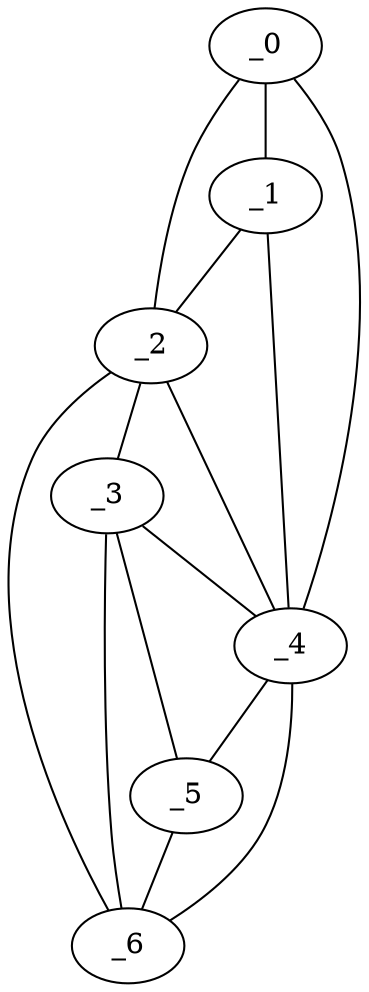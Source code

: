graph "obj11__125.gxl" {
	_0	 [x=24,
		y=28];
	_1	 [x=27,
		y=27];
	_0 -- _1	 [valence=2];
	_2	 [x=38,
		y=22];
	_0 -- _2	 [valence=1];
	_4	 [x=64,
		y=48];
	_0 -- _4	 [valence=1];
	_1 -- _2	 [valence=2];
	_1 -- _4	 [valence=1];
	_3	 [x=57,
		y=21];
	_2 -- _3	 [valence=2];
	_2 -- _4	 [valence=1];
	_6	 [x=70,
		y=20];
	_2 -- _6	 [valence=1];
	_3 -- _4	 [valence=2];
	_5	 [x=65,
		y=21];
	_3 -- _5	 [valence=2];
	_3 -- _6	 [valence=2];
	_4 -- _5	 [valence=1];
	_4 -- _6	 [valence=1];
	_5 -- _6	 [valence=2];
}
